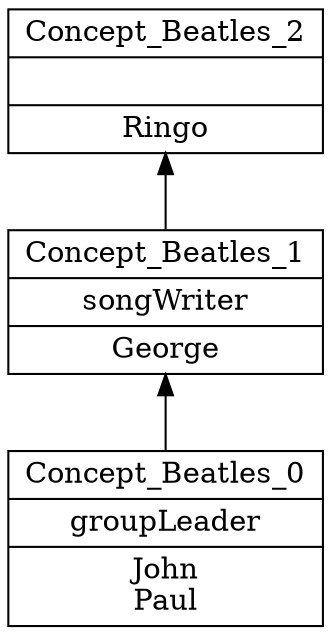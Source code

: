 digraph G { 
	rankdir=BT;
1 [shape=record,label="{Concept_Beatles_2||Ringo\n}"];
2 [shape=record,label="{Concept_Beatles_0|groupLeader\n|John\nPaul\n}"];
3 [shape=record,label="{Concept_Beatles_1|songWriter\n|George\n}"];
	3 -> 1
	2 -> 3
}